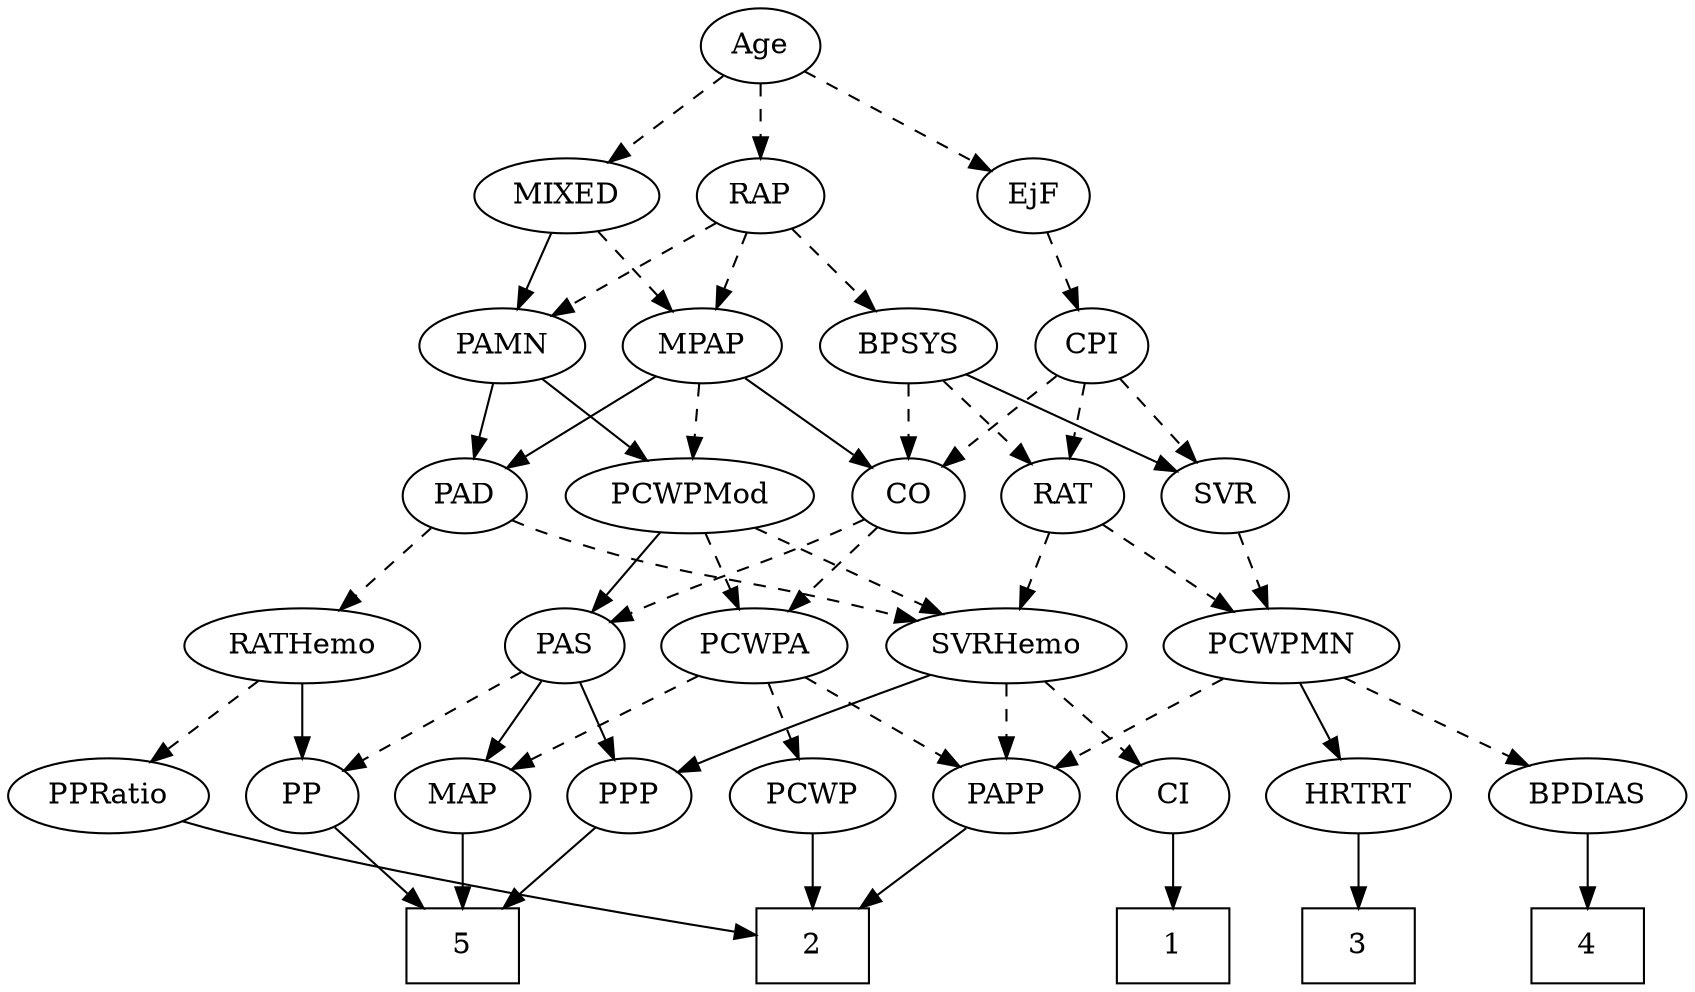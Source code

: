 strict digraph {
	graph [bb="0,0,745.89,468"];
	node [label="\N"];
	1	[height=0.5,
		pos="518.65,18",
		shape=box,
		width=0.75];
	2	[height=0.5,
		pos="356.65,18",
		shape=box,
		width=0.75];
	3	[height=0.5,
		pos="603.65,18",
		shape=box,
		width=0.75];
	4	[height=0.5,
		pos="703.65,18",
		shape=box,
		width=0.75];
	5	[height=0.5,
		pos="200.65,18",
		shape=box,
		width=0.75];
	Age	[height=0.5,
		pos="325.65,450",
		width=0.75];
	EjF	[height=0.5,
		pos="448.65,378",
		width=0.75];
	Age -> EjF	[pos="e,428.62,390.4 345.68,437.6 365.79,426.16 396.95,408.42 419.73,395.46",
		style=dashed];
	RAP	[height=0.5,
		pos="325.65,378",
		width=0.77632];
	Age -> RAP	[pos="e,325.65,396.1 325.65,431.7 325.65,423.98 325.65,414.71 325.65,406.11",
		style=dashed];
	MIXED	[height=0.5,
		pos="239.65,378",
		width=1.1193];
	Age -> MIXED	[pos="e,258.27,394.16 309.06,435.5 296.91,425.61 280.15,411.96 266.14,400.56",
		style=dashed];
	CPI	[height=0.5,
		pos="474.65,306",
		width=0.75];
	EjF -> CPI	[pos="e,468.35,323.96 454.81,360.41 457.81,352.34 461.49,342.43 464.86,333.35",
		style=dashed];
	MPAP	[height=0.5,
		pos="300.65,306",
		width=0.97491];
	RAP -> MPAP	[pos="e,306.64,323.79 319.59,360.05 316.74,352.06 313.26,342.33 310.07,333.4",
		style=dashed];
	BPSYS	[height=0.5,
		pos="391.65,306",
		width=1.0471];
	RAP -> BPSYS	[pos="e,376.75,322.8 339.64,362.15 348.41,352.85 359.9,340.67 369.84,330.12",
		style=dashed];
	PAMN	[height=0.5,
		pos="211.65,306",
		width=1.011];
	RAP -> PAMN	[pos="e,233.71,320.55 306.05,364.97 288.53,354.21 262.56,338.26 242.29,325.82",
		style=dashed];
	MIXED -> MPAP	[pos="e,286.99,322.67 253.79,360.76 261.68,351.71 271.64,340.29 280.35,330.3",
		style=dashed];
	MIXED -> PAMN	[pos="e,218.36,323.79 232.87,360.05 229.64,351.97 225.7,342.12 222.09,333.11",
		style=solid];
	PAD	[height=0.5,
		pos="195.65,234",
		width=0.79437];
	MPAP -> PAD	[pos="e,214.68,247.69 280.15,291.34 263.99,280.56 241.29,265.43 223.48,253.56",
		style=solid];
	CO	[height=0.5,
		pos="391.65,234",
		width=0.75];
	MPAP -> CO	[pos="e,374.66,248.07 319.5,290.5 333.08,280.05 351.54,265.85 366.4,254.42",
		style=solid];
	PCWPMod	[height=0.5,
		pos="294.65,234",
		width=1.4443];
	MPAP -> PCWPMod	[pos="e,296.11,252.1 299.16,287.7 298.5,279.98 297.71,270.71 296.97,262.11",
		style=dashed];
	BPSYS -> CO	[pos="e,391.65,252.1 391.65,287.7 391.65,279.98 391.65,270.71 391.65,262.11",
		style=dashed];
	RAT	[height=0.5,
		pos="463.65,234",
		width=0.75827];
	BPSYS -> RAT	[pos="e,448.7,249.54 407.63,289.46 417.59,279.78 430.55,267.17 441.5,256.53",
		style=dashed];
	SVR	[height=0.5,
		pos="536.65,234",
		width=0.77632];
	BPSYS -> SVR	[pos="e,514.63,245.63 417.24,292.65 441.86,280.76 479.12,262.77 505.46,250.05",
		style=solid];
	RATHemo	[height=0.5,
		pos="124.65,162",
		width=1.3721];
	PAD -> RATHemo	[pos="e,141.08,179.2 180.94,218.5 171.5,209.19 159.03,196.9 148.23,186.25",
		style=dashed];
	SVRHemo	[height=0.5,
		pos="441.65,162",
		width=1.3902];
	PAD -> SVRHemo	[pos="e,404.26,174.04 217.88,222.24 222.99,219.99 228.45,217.77 233.65,216 298.12,194 316.79,197.44 382.65,180 386.48,178.99 390.44,177.91 \
394.42,176.8",
		style=dashed];
	PAS	[height=0.5,
		pos="244.65,162",
		width=0.75];
	CO -> PAS	[pos="e,266.05,173.19 370.27,222.82 345.23,210.9 303.56,191.06 275.14,177.52",
		style=dashed];
	PCWPA	[height=0.5,
		pos="331.65,162",
		width=1.1555];
	CO -> PCWPA	[pos="e,345.48,179.13 378.63,217.81 370.9,208.8 360.94,197.18 352.18,186.95",
		style=dashed];
	MAP	[height=0.5,
		pos="200.65,90",
		width=0.84854];
	PAS -> MAP	[pos="e,210.9,107.31 234.66,145.12 229.23,136.47 222.38,125.58 216.26,115.83",
		style=solid];
	PP	[height=0.5,
		pos="124.65,90",
		width=0.75];
	PAS -> PP	[pos="e,144.49,102.58 224.83,149.44 205.38,138.09 175.49,120.66 153.42,107.78",
		style=dashed];
	PPP	[height=0.5,
		pos="276.65,90",
		width=0.75];
	PAS -> PPP	[pos="e,269.12,107.47 252.23,144.41 256.02,136.13 260.68,125.92 264.92,116.66",
		style=solid];
	PAMN -> PAD	[pos="e,199.6,252.28 207.77,288.05 205.99,280.26 203.83,270.82 201.84,262.08",
		style=solid];
	PAMN -> PCWPMod	[pos="e,275.92,250.8 229.25,290.15 240.49,280.67 255.28,268.2 267.95,257.51",
		style=solid];
	RATHemo -> PP	[pos="e,124.65,108.1 124.65,143.7 124.65,135.98 124.65,126.71 124.65,118.11",
		style=solid];
	PPRatio	[height=0.5,
		pos="39.646,90",
		width=1.1013];
	RATHemo -> PPRatio	[pos="e,57.984,106.1 105.36,145.12 93.706,135.52 78.696,123.16 65.964,112.67",
		style=dashed];
	CPI -> CO	[pos="e,407.73,248.56 458.25,291.17 446.01,280.85 429.09,266.58 415.38,255.01",
		style=dashed];
	CPI -> RAT	[pos="e,466.36,252.28 471.98,288.05 470.77,280.35 469.31,271.03 467.95,262.36",
		style=dashed];
	CPI -> SVR	[pos="e,523.09,250.31 487.8,290.15 496.07,280.82 506.91,268.57 516.28,258",
		style=dashed];
	PCWPMN	[height=0.5,
		pos="559.65,162",
		width=1.3902];
	RAT -> PCWPMN	[pos="e,538.46,178.45 481.25,220.16 494.86,210.24 514.01,196.27 529.98,184.63",
		style=dashed];
	RAT -> SVRHemo	[pos="e,447.08,180.28 458.32,216.05 455.87,208.26 452.9,198.82 450.16,190.08",
		style=dashed];
	SVR -> PCWPMN	[pos="e,553.97,180.28 542.21,216.05 544.8,208.18 547.94,198.62 550.84,189.79",
		style=dashed];
	PCWPMod -> PAS	[pos="e,255.73,178.51 282.8,216.41 276.45,207.53 268.53,196.44 261.55,186.67",
		style=solid];
	PCWPMod -> PCWPA	[pos="e,322.77,179.79 303.6,216.05 307.92,207.89 313.19,197.91 318,188.82",
		style=dashed];
	PCWPMod -> SVRHemo	[pos="e,412.8,176.73 324.04,219 346.92,208.11 378.86,192.9 403.67,181.08",
		style=dashed];
	PCWPA -> MAP	[pos="e,222.78,102.83 306.39,147.5 285.09,136.12 254.51,119.78 231.71,107.6",
		style=dashed];
	PCWP	[height=0.5,
		pos="356.65,90",
		width=0.97491];
	PCWPA -> PCWP	[pos="e,350.65,107.79 337.7,144.05 340.55,136.06 344.03,126.33 347.22,117.4",
		style=dashed];
	PAPP	[height=0.5,
		pos="441.65,90",
		width=0.88464];
	PCWPA -> PAPP	[pos="e,421.37,103.9 354.17,146.67 371.13,135.87 394.51,120.99 412.84,109.33",
		style=dashed];
	BPDIAS	[height=0.5,
		pos="703.65,90",
		width=1.1735];
	PCWPMN -> BPDIAS	[pos="e,676.72,104.09 588.1,147.17 610.92,136.08 643.09,120.44 667.69,108.48",
		style=dashed];
	PCWPMN -> PAPP	[pos="e,462.8,103.55 534.91,146.33 516.47,135.39 491.21,120.4 471.62,108.78",
		style=dashed];
	HRTRT	[height=0.5,
		pos="603.65,90",
		width=1.1013];
	PCWPMN -> HRTRT	[pos="e,593.09,107.79 570.3,144.05 575.49,135.8 581.83,125.7 587.59,116.54",
		style=solid];
	SVRHemo -> PPP	[pos="e,297.88,101.25 409.11,148.17 382.91,137.71 345.21,122.37 312.65,108 310.84,107.2 309,106.38 307.14,105.53",
		style=solid];
	CI	[height=0.5,
		pos="518.65,90",
		width=0.75];
	SVRHemo -> CI	[pos="e,503.33,104.93 459.12,145.12 469.93,135.28 483.94,122.55 495.65,111.9",
		style=dashed];
	SVRHemo -> PAPP	[pos="e,441.65,108.1 441.65,143.7 441.65,135.98 441.65,126.71 441.65,118.11",
		style=dashed];
	BPDIAS -> 4	[pos="e,703.65,36.104 703.65,71.697 703.65,63.983 703.65,54.712 703.65,46.112",
		style=solid];
	MAP -> 5	[pos="e,200.65,36.104 200.65,71.697 200.65,63.983 200.65,54.712 200.65,46.112",
		style=solid];
	PP -> 5	[pos="e,182.07,36.113 140.03,74.834 149.89,65.746 162.96,53.71 174.44,43.141",
		style=solid];
	PPP -> 5	[pos="e,219.23,36.113 261.27,74.834 251.4,65.746 238.33,53.71 226.86,43.141",
		style=solid];
	PPRatio -> 2	[pos="e,329.35,23.113 69.24,77.994 75.592,75.84 82.302,73.719 88.646,72 169.81,50.01 267.09,33.059 319.23,24.714",
		style=solid];
	PCWP -> 2	[pos="e,356.65,36.104 356.65,71.697 356.65,63.983 356.65,54.712 356.65,46.112",
		style=solid];
	CI -> 1	[pos="e,518.65,36.104 518.65,71.697 518.65,63.983 518.65,54.712 518.65,46.112",
		style=solid];
	PAPP -> 2	[pos="e,377.43,36.113 424.45,74.834 413.2,65.571 398.23,53.246 385.22,42.533",
		style=solid];
	HRTRT -> 3	[pos="e,603.65,36.104 603.65,71.697 603.65,63.983 603.65,54.712 603.65,46.112",
		style=solid];
}
